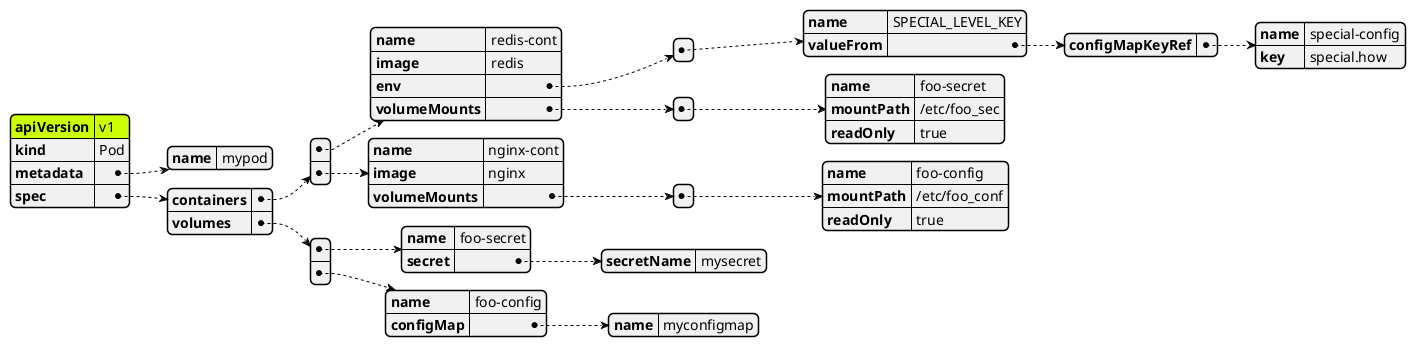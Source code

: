 @startyaml k8s-config-use
#highlight "apiVersion"
apiVersion: v1
kind: Pod
metadata:
  name: mypod
spec:
  containers:
  - name: redis-cont
    image: redis
    env:
      # Define the environment variable
      - name: SPECIAL_LEVEL_KEY
        valueFrom:
          configMapKeyRef:
            # The ConfigMap containing the value you want to assign to SPECIAL_LEVEL_KEY
            name: special-config
            # Specify the key associated with the value
            key: special.how
    volumeMounts:
    - name: foo-secret
      mountPath: "/etc/foo_sec"
      readOnly: true
  - name: nginx-cont
    image: nginx
    volumeMounts:
    - name: foo-config
      mountPath: "/etc/foo_conf"
      readOnly: true
  volumes:
  - name: foo-secret
    secret:
      secretName: mysecret
  -name: foo-config
   configMap:
     name: myconfigmap

@endyaml
